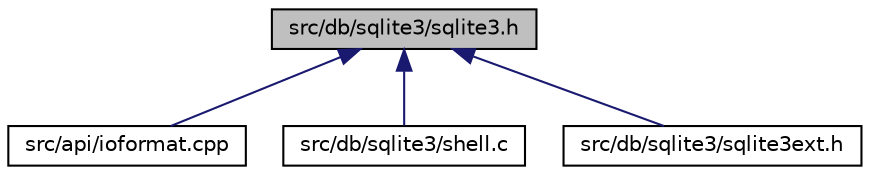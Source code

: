 digraph G
{
 // INTERACTIVE_SVG=YES
  edge [fontname="Helvetica",fontsize="10",labelfontname="Helvetica",labelfontsize="10"];
  node [fontname="Helvetica",fontsize="10",shape=record];
  Node1 [label="src/db/sqlite3/sqlite3.h",height=0.2,width=0.4,color="black", fillcolor="grey75", style="filled" fontcolor="black"];
  Node1 -> Node2 [dir="back",color="midnightblue",fontsize="10",style="solid",fontname="Helvetica"];
  Node2 [label="src/api/ioformat.cpp",height=0.2,width=0.4,color="black", fillcolor="white", style="filled",URL="$d2/d50/ioformat_8cpp.html"];
  Node1 -> Node3 [dir="back",color="midnightblue",fontsize="10",style="solid",fontname="Helvetica"];
  Node3 [label="src/db/sqlite3/shell.c",height=0.2,width=0.4,color="black", fillcolor="white", style="filled",URL="$d6/d4f/shell_8c.html"];
  Node1 -> Node4 [dir="back",color="midnightblue",fontsize="10",style="solid",fontname="Helvetica"];
  Node4 [label="src/db/sqlite3/sqlite3ext.h",height=0.2,width=0.4,color="black", fillcolor="white", style="filled",URL="$d1/db0/sqlite3ext_8h.html"];
}
